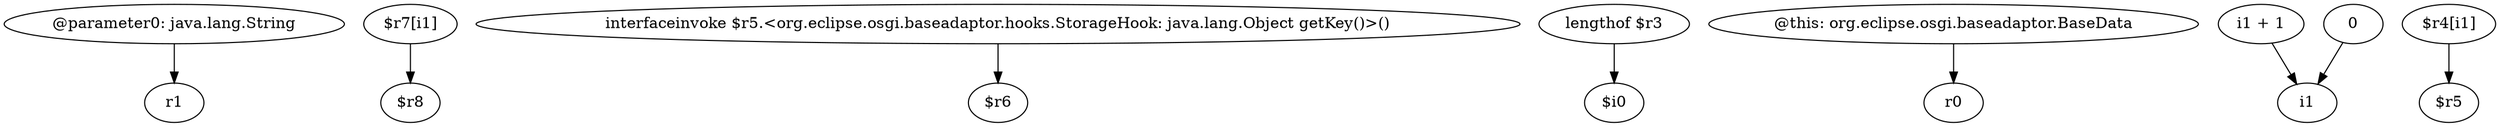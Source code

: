digraph g {
0[label="@parameter0: java.lang.String"]
1[label="r1"]
0->1[label=""]
2[label="$r7[i1]"]
3[label="$r8"]
2->3[label=""]
4[label="interfaceinvoke $r5.<org.eclipse.osgi.baseadaptor.hooks.StorageHook: java.lang.Object getKey()>()"]
5[label="$r6"]
4->5[label=""]
6[label="lengthof $r3"]
7[label="$i0"]
6->7[label=""]
8[label="@this: org.eclipse.osgi.baseadaptor.BaseData"]
9[label="r0"]
8->9[label=""]
10[label="i1 + 1"]
11[label="i1"]
10->11[label=""]
12[label="0"]
12->11[label=""]
13[label="$r4[i1]"]
14[label="$r5"]
13->14[label=""]
}